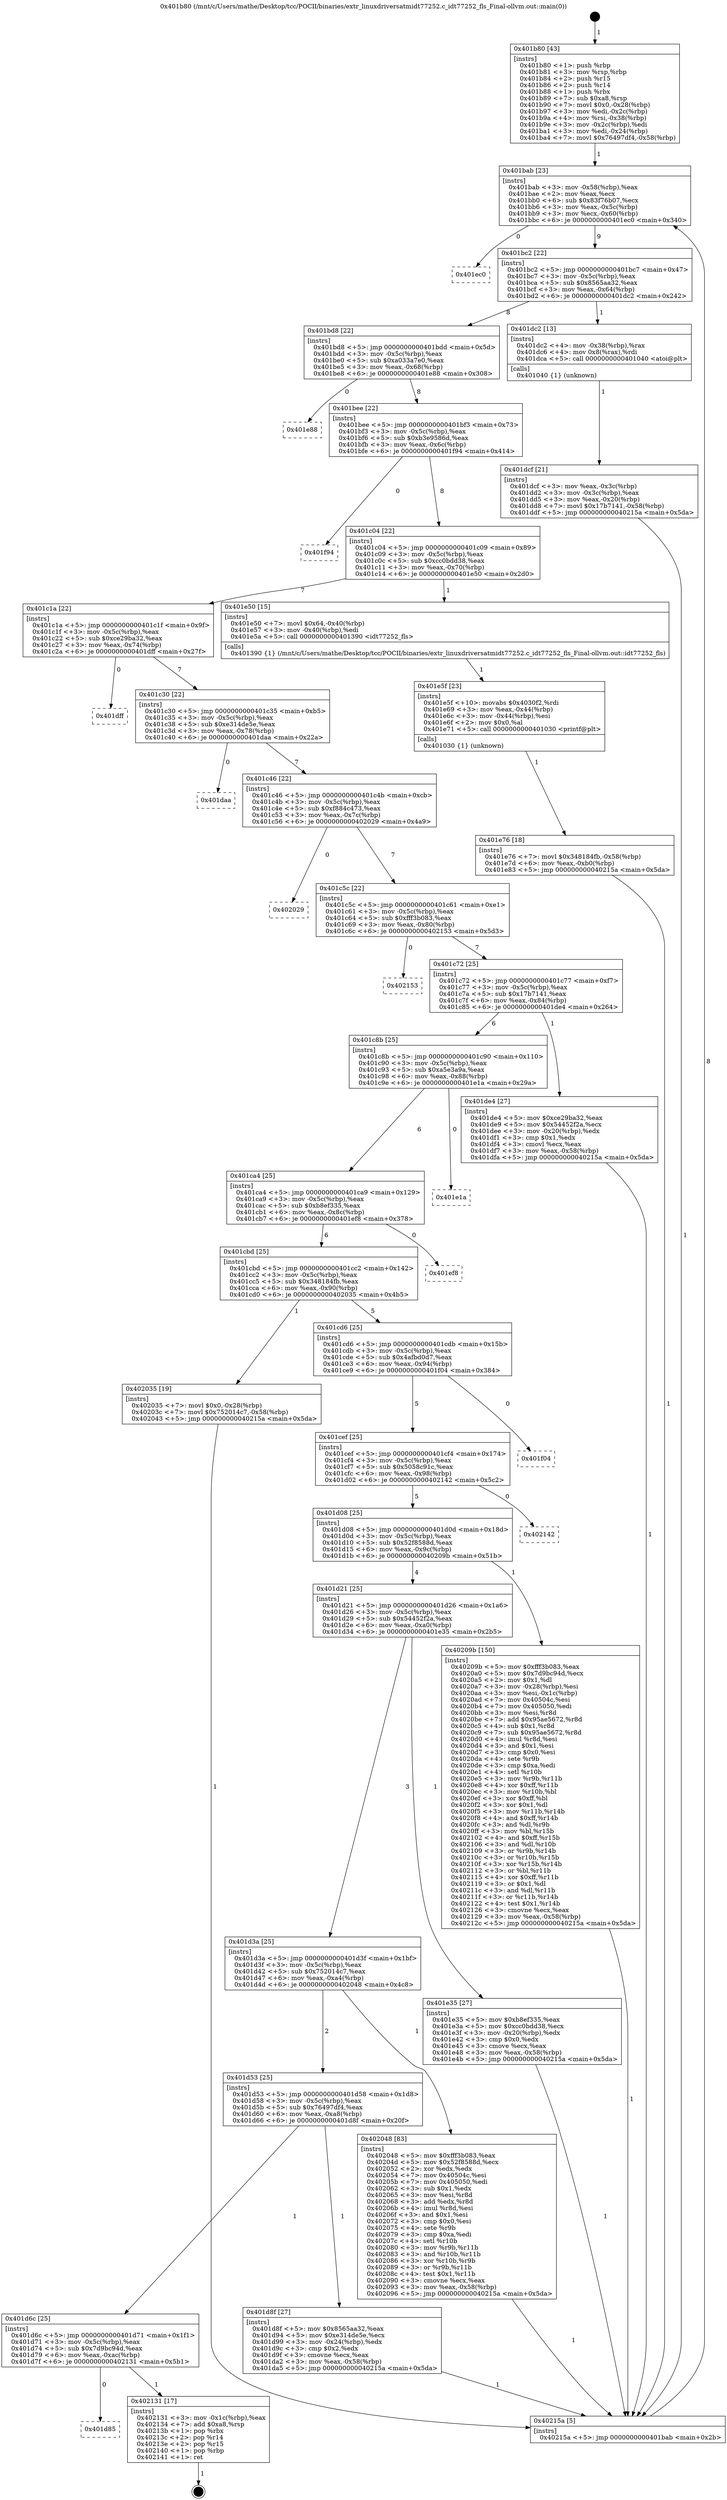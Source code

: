 digraph "0x401b80" {
  label = "0x401b80 (/mnt/c/Users/mathe/Desktop/tcc/POCII/binaries/extr_linuxdriversatmidt77252.c_idt77252_fls_Final-ollvm.out::main(0))"
  labelloc = "t"
  node[shape=record]

  Entry [label="",width=0.3,height=0.3,shape=circle,fillcolor=black,style=filled]
  "0x401bab" [label="{
     0x401bab [23]\l
     | [instrs]\l
     &nbsp;&nbsp;0x401bab \<+3\>: mov -0x58(%rbp),%eax\l
     &nbsp;&nbsp;0x401bae \<+2\>: mov %eax,%ecx\l
     &nbsp;&nbsp;0x401bb0 \<+6\>: sub $0x83f76b07,%ecx\l
     &nbsp;&nbsp;0x401bb6 \<+3\>: mov %eax,-0x5c(%rbp)\l
     &nbsp;&nbsp;0x401bb9 \<+3\>: mov %ecx,-0x60(%rbp)\l
     &nbsp;&nbsp;0x401bbc \<+6\>: je 0000000000401ec0 \<main+0x340\>\l
  }"]
  "0x401ec0" [label="{
     0x401ec0\l
  }", style=dashed]
  "0x401bc2" [label="{
     0x401bc2 [22]\l
     | [instrs]\l
     &nbsp;&nbsp;0x401bc2 \<+5\>: jmp 0000000000401bc7 \<main+0x47\>\l
     &nbsp;&nbsp;0x401bc7 \<+3\>: mov -0x5c(%rbp),%eax\l
     &nbsp;&nbsp;0x401bca \<+5\>: sub $0x8565aa32,%eax\l
     &nbsp;&nbsp;0x401bcf \<+3\>: mov %eax,-0x64(%rbp)\l
     &nbsp;&nbsp;0x401bd2 \<+6\>: je 0000000000401dc2 \<main+0x242\>\l
  }"]
  Exit [label="",width=0.3,height=0.3,shape=circle,fillcolor=black,style=filled,peripheries=2]
  "0x401dc2" [label="{
     0x401dc2 [13]\l
     | [instrs]\l
     &nbsp;&nbsp;0x401dc2 \<+4\>: mov -0x38(%rbp),%rax\l
     &nbsp;&nbsp;0x401dc6 \<+4\>: mov 0x8(%rax),%rdi\l
     &nbsp;&nbsp;0x401dca \<+5\>: call 0000000000401040 \<atoi@plt\>\l
     | [calls]\l
     &nbsp;&nbsp;0x401040 \{1\} (unknown)\l
  }"]
  "0x401bd8" [label="{
     0x401bd8 [22]\l
     | [instrs]\l
     &nbsp;&nbsp;0x401bd8 \<+5\>: jmp 0000000000401bdd \<main+0x5d\>\l
     &nbsp;&nbsp;0x401bdd \<+3\>: mov -0x5c(%rbp),%eax\l
     &nbsp;&nbsp;0x401be0 \<+5\>: sub $0xa033a7e0,%eax\l
     &nbsp;&nbsp;0x401be5 \<+3\>: mov %eax,-0x68(%rbp)\l
     &nbsp;&nbsp;0x401be8 \<+6\>: je 0000000000401e88 \<main+0x308\>\l
  }"]
  "0x401d85" [label="{
     0x401d85\l
  }", style=dashed]
  "0x401e88" [label="{
     0x401e88\l
  }", style=dashed]
  "0x401bee" [label="{
     0x401bee [22]\l
     | [instrs]\l
     &nbsp;&nbsp;0x401bee \<+5\>: jmp 0000000000401bf3 \<main+0x73\>\l
     &nbsp;&nbsp;0x401bf3 \<+3\>: mov -0x5c(%rbp),%eax\l
     &nbsp;&nbsp;0x401bf6 \<+5\>: sub $0xb3e9586d,%eax\l
     &nbsp;&nbsp;0x401bfb \<+3\>: mov %eax,-0x6c(%rbp)\l
     &nbsp;&nbsp;0x401bfe \<+6\>: je 0000000000401f94 \<main+0x414\>\l
  }"]
  "0x402131" [label="{
     0x402131 [17]\l
     | [instrs]\l
     &nbsp;&nbsp;0x402131 \<+3\>: mov -0x1c(%rbp),%eax\l
     &nbsp;&nbsp;0x402134 \<+7\>: add $0xa8,%rsp\l
     &nbsp;&nbsp;0x40213b \<+1\>: pop %rbx\l
     &nbsp;&nbsp;0x40213c \<+2\>: pop %r14\l
     &nbsp;&nbsp;0x40213e \<+2\>: pop %r15\l
     &nbsp;&nbsp;0x402140 \<+1\>: pop %rbp\l
     &nbsp;&nbsp;0x402141 \<+1\>: ret\l
  }"]
  "0x401f94" [label="{
     0x401f94\l
  }", style=dashed]
  "0x401c04" [label="{
     0x401c04 [22]\l
     | [instrs]\l
     &nbsp;&nbsp;0x401c04 \<+5\>: jmp 0000000000401c09 \<main+0x89\>\l
     &nbsp;&nbsp;0x401c09 \<+3\>: mov -0x5c(%rbp),%eax\l
     &nbsp;&nbsp;0x401c0c \<+5\>: sub $0xcc0bdd38,%eax\l
     &nbsp;&nbsp;0x401c11 \<+3\>: mov %eax,-0x70(%rbp)\l
     &nbsp;&nbsp;0x401c14 \<+6\>: je 0000000000401e50 \<main+0x2d0\>\l
  }"]
  "0x401e76" [label="{
     0x401e76 [18]\l
     | [instrs]\l
     &nbsp;&nbsp;0x401e76 \<+7\>: movl $0x348184fb,-0x58(%rbp)\l
     &nbsp;&nbsp;0x401e7d \<+6\>: mov %eax,-0xb0(%rbp)\l
     &nbsp;&nbsp;0x401e83 \<+5\>: jmp 000000000040215a \<main+0x5da\>\l
  }"]
  "0x401e50" [label="{
     0x401e50 [15]\l
     | [instrs]\l
     &nbsp;&nbsp;0x401e50 \<+7\>: movl $0x64,-0x40(%rbp)\l
     &nbsp;&nbsp;0x401e57 \<+3\>: mov -0x40(%rbp),%edi\l
     &nbsp;&nbsp;0x401e5a \<+5\>: call 0000000000401390 \<idt77252_fls\>\l
     | [calls]\l
     &nbsp;&nbsp;0x401390 \{1\} (/mnt/c/Users/mathe/Desktop/tcc/POCII/binaries/extr_linuxdriversatmidt77252.c_idt77252_fls_Final-ollvm.out::idt77252_fls)\l
  }"]
  "0x401c1a" [label="{
     0x401c1a [22]\l
     | [instrs]\l
     &nbsp;&nbsp;0x401c1a \<+5\>: jmp 0000000000401c1f \<main+0x9f\>\l
     &nbsp;&nbsp;0x401c1f \<+3\>: mov -0x5c(%rbp),%eax\l
     &nbsp;&nbsp;0x401c22 \<+5\>: sub $0xce29ba32,%eax\l
     &nbsp;&nbsp;0x401c27 \<+3\>: mov %eax,-0x74(%rbp)\l
     &nbsp;&nbsp;0x401c2a \<+6\>: je 0000000000401dff \<main+0x27f\>\l
  }"]
  "0x401e5f" [label="{
     0x401e5f [23]\l
     | [instrs]\l
     &nbsp;&nbsp;0x401e5f \<+10\>: movabs $0x4030f2,%rdi\l
     &nbsp;&nbsp;0x401e69 \<+3\>: mov %eax,-0x44(%rbp)\l
     &nbsp;&nbsp;0x401e6c \<+3\>: mov -0x44(%rbp),%esi\l
     &nbsp;&nbsp;0x401e6f \<+2\>: mov $0x0,%al\l
     &nbsp;&nbsp;0x401e71 \<+5\>: call 0000000000401030 \<printf@plt\>\l
     | [calls]\l
     &nbsp;&nbsp;0x401030 \{1\} (unknown)\l
  }"]
  "0x401dff" [label="{
     0x401dff\l
  }", style=dashed]
  "0x401c30" [label="{
     0x401c30 [22]\l
     | [instrs]\l
     &nbsp;&nbsp;0x401c30 \<+5\>: jmp 0000000000401c35 \<main+0xb5\>\l
     &nbsp;&nbsp;0x401c35 \<+3\>: mov -0x5c(%rbp),%eax\l
     &nbsp;&nbsp;0x401c38 \<+5\>: sub $0xe314de5e,%eax\l
     &nbsp;&nbsp;0x401c3d \<+3\>: mov %eax,-0x78(%rbp)\l
     &nbsp;&nbsp;0x401c40 \<+6\>: je 0000000000401daa \<main+0x22a\>\l
  }"]
  "0x401dcf" [label="{
     0x401dcf [21]\l
     | [instrs]\l
     &nbsp;&nbsp;0x401dcf \<+3\>: mov %eax,-0x3c(%rbp)\l
     &nbsp;&nbsp;0x401dd2 \<+3\>: mov -0x3c(%rbp),%eax\l
     &nbsp;&nbsp;0x401dd5 \<+3\>: mov %eax,-0x20(%rbp)\l
     &nbsp;&nbsp;0x401dd8 \<+7\>: movl $0x17b7141,-0x58(%rbp)\l
     &nbsp;&nbsp;0x401ddf \<+5\>: jmp 000000000040215a \<main+0x5da\>\l
  }"]
  "0x401daa" [label="{
     0x401daa\l
  }", style=dashed]
  "0x401c46" [label="{
     0x401c46 [22]\l
     | [instrs]\l
     &nbsp;&nbsp;0x401c46 \<+5\>: jmp 0000000000401c4b \<main+0xcb\>\l
     &nbsp;&nbsp;0x401c4b \<+3\>: mov -0x5c(%rbp),%eax\l
     &nbsp;&nbsp;0x401c4e \<+5\>: sub $0xf884c473,%eax\l
     &nbsp;&nbsp;0x401c53 \<+3\>: mov %eax,-0x7c(%rbp)\l
     &nbsp;&nbsp;0x401c56 \<+6\>: je 0000000000402029 \<main+0x4a9\>\l
  }"]
  "0x401b80" [label="{
     0x401b80 [43]\l
     | [instrs]\l
     &nbsp;&nbsp;0x401b80 \<+1\>: push %rbp\l
     &nbsp;&nbsp;0x401b81 \<+3\>: mov %rsp,%rbp\l
     &nbsp;&nbsp;0x401b84 \<+2\>: push %r15\l
     &nbsp;&nbsp;0x401b86 \<+2\>: push %r14\l
     &nbsp;&nbsp;0x401b88 \<+1\>: push %rbx\l
     &nbsp;&nbsp;0x401b89 \<+7\>: sub $0xa8,%rsp\l
     &nbsp;&nbsp;0x401b90 \<+7\>: movl $0x0,-0x28(%rbp)\l
     &nbsp;&nbsp;0x401b97 \<+3\>: mov %edi,-0x2c(%rbp)\l
     &nbsp;&nbsp;0x401b9a \<+4\>: mov %rsi,-0x38(%rbp)\l
     &nbsp;&nbsp;0x401b9e \<+3\>: mov -0x2c(%rbp),%edi\l
     &nbsp;&nbsp;0x401ba1 \<+3\>: mov %edi,-0x24(%rbp)\l
     &nbsp;&nbsp;0x401ba4 \<+7\>: movl $0x76497df4,-0x58(%rbp)\l
  }"]
  "0x402029" [label="{
     0x402029\l
  }", style=dashed]
  "0x401c5c" [label="{
     0x401c5c [22]\l
     | [instrs]\l
     &nbsp;&nbsp;0x401c5c \<+5\>: jmp 0000000000401c61 \<main+0xe1\>\l
     &nbsp;&nbsp;0x401c61 \<+3\>: mov -0x5c(%rbp),%eax\l
     &nbsp;&nbsp;0x401c64 \<+5\>: sub $0xfff3b083,%eax\l
     &nbsp;&nbsp;0x401c69 \<+3\>: mov %eax,-0x80(%rbp)\l
     &nbsp;&nbsp;0x401c6c \<+6\>: je 0000000000402153 \<main+0x5d3\>\l
  }"]
  "0x40215a" [label="{
     0x40215a [5]\l
     | [instrs]\l
     &nbsp;&nbsp;0x40215a \<+5\>: jmp 0000000000401bab \<main+0x2b\>\l
  }"]
  "0x402153" [label="{
     0x402153\l
  }", style=dashed]
  "0x401c72" [label="{
     0x401c72 [25]\l
     | [instrs]\l
     &nbsp;&nbsp;0x401c72 \<+5\>: jmp 0000000000401c77 \<main+0xf7\>\l
     &nbsp;&nbsp;0x401c77 \<+3\>: mov -0x5c(%rbp),%eax\l
     &nbsp;&nbsp;0x401c7a \<+5\>: sub $0x17b7141,%eax\l
     &nbsp;&nbsp;0x401c7f \<+6\>: mov %eax,-0x84(%rbp)\l
     &nbsp;&nbsp;0x401c85 \<+6\>: je 0000000000401de4 \<main+0x264\>\l
  }"]
  "0x401d6c" [label="{
     0x401d6c [25]\l
     | [instrs]\l
     &nbsp;&nbsp;0x401d6c \<+5\>: jmp 0000000000401d71 \<main+0x1f1\>\l
     &nbsp;&nbsp;0x401d71 \<+3\>: mov -0x5c(%rbp),%eax\l
     &nbsp;&nbsp;0x401d74 \<+5\>: sub $0x7d9bc94d,%eax\l
     &nbsp;&nbsp;0x401d79 \<+6\>: mov %eax,-0xac(%rbp)\l
     &nbsp;&nbsp;0x401d7f \<+6\>: je 0000000000402131 \<main+0x5b1\>\l
  }"]
  "0x401de4" [label="{
     0x401de4 [27]\l
     | [instrs]\l
     &nbsp;&nbsp;0x401de4 \<+5\>: mov $0xce29ba32,%eax\l
     &nbsp;&nbsp;0x401de9 \<+5\>: mov $0x54452f2a,%ecx\l
     &nbsp;&nbsp;0x401dee \<+3\>: mov -0x20(%rbp),%edx\l
     &nbsp;&nbsp;0x401df1 \<+3\>: cmp $0x1,%edx\l
     &nbsp;&nbsp;0x401df4 \<+3\>: cmovl %ecx,%eax\l
     &nbsp;&nbsp;0x401df7 \<+3\>: mov %eax,-0x58(%rbp)\l
     &nbsp;&nbsp;0x401dfa \<+5\>: jmp 000000000040215a \<main+0x5da\>\l
  }"]
  "0x401c8b" [label="{
     0x401c8b [25]\l
     | [instrs]\l
     &nbsp;&nbsp;0x401c8b \<+5\>: jmp 0000000000401c90 \<main+0x110\>\l
     &nbsp;&nbsp;0x401c90 \<+3\>: mov -0x5c(%rbp),%eax\l
     &nbsp;&nbsp;0x401c93 \<+5\>: sub $0xa5e3a9a,%eax\l
     &nbsp;&nbsp;0x401c98 \<+6\>: mov %eax,-0x88(%rbp)\l
     &nbsp;&nbsp;0x401c9e \<+6\>: je 0000000000401e1a \<main+0x29a\>\l
  }"]
  "0x401d8f" [label="{
     0x401d8f [27]\l
     | [instrs]\l
     &nbsp;&nbsp;0x401d8f \<+5\>: mov $0x8565aa32,%eax\l
     &nbsp;&nbsp;0x401d94 \<+5\>: mov $0xe314de5e,%ecx\l
     &nbsp;&nbsp;0x401d99 \<+3\>: mov -0x24(%rbp),%edx\l
     &nbsp;&nbsp;0x401d9c \<+3\>: cmp $0x2,%edx\l
     &nbsp;&nbsp;0x401d9f \<+3\>: cmovne %ecx,%eax\l
     &nbsp;&nbsp;0x401da2 \<+3\>: mov %eax,-0x58(%rbp)\l
     &nbsp;&nbsp;0x401da5 \<+5\>: jmp 000000000040215a \<main+0x5da\>\l
  }"]
  "0x401e1a" [label="{
     0x401e1a\l
  }", style=dashed]
  "0x401ca4" [label="{
     0x401ca4 [25]\l
     | [instrs]\l
     &nbsp;&nbsp;0x401ca4 \<+5\>: jmp 0000000000401ca9 \<main+0x129\>\l
     &nbsp;&nbsp;0x401ca9 \<+3\>: mov -0x5c(%rbp),%eax\l
     &nbsp;&nbsp;0x401cac \<+5\>: sub $0xb8ef335,%eax\l
     &nbsp;&nbsp;0x401cb1 \<+6\>: mov %eax,-0x8c(%rbp)\l
     &nbsp;&nbsp;0x401cb7 \<+6\>: je 0000000000401ef8 \<main+0x378\>\l
  }"]
  "0x401d53" [label="{
     0x401d53 [25]\l
     | [instrs]\l
     &nbsp;&nbsp;0x401d53 \<+5\>: jmp 0000000000401d58 \<main+0x1d8\>\l
     &nbsp;&nbsp;0x401d58 \<+3\>: mov -0x5c(%rbp),%eax\l
     &nbsp;&nbsp;0x401d5b \<+5\>: sub $0x76497df4,%eax\l
     &nbsp;&nbsp;0x401d60 \<+6\>: mov %eax,-0xa8(%rbp)\l
     &nbsp;&nbsp;0x401d66 \<+6\>: je 0000000000401d8f \<main+0x20f\>\l
  }"]
  "0x401ef8" [label="{
     0x401ef8\l
  }", style=dashed]
  "0x401cbd" [label="{
     0x401cbd [25]\l
     | [instrs]\l
     &nbsp;&nbsp;0x401cbd \<+5\>: jmp 0000000000401cc2 \<main+0x142\>\l
     &nbsp;&nbsp;0x401cc2 \<+3\>: mov -0x5c(%rbp),%eax\l
     &nbsp;&nbsp;0x401cc5 \<+5\>: sub $0x348184fb,%eax\l
     &nbsp;&nbsp;0x401cca \<+6\>: mov %eax,-0x90(%rbp)\l
     &nbsp;&nbsp;0x401cd0 \<+6\>: je 0000000000402035 \<main+0x4b5\>\l
  }"]
  "0x402048" [label="{
     0x402048 [83]\l
     | [instrs]\l
     &nbsp;&nbsp;0x402048 \<+5\>: mov $0xfff3b083,%eax\l
     &nbsp;&nbsp;0x40204d \<+5\>: mov $0x52f8588d,%ecx\l
     &nbsp;&nbsp;0x402052 \<+2\>: xor %edx,%edx\l
     &nbsp;&nbsp;0x402054 \<+7\>: mov 0x40504c,%esi\l
     &nbsp;&nbsp;0x40205b \<+7\>: mov 0x405050,%edi\l
     &nbsp;&nbsp;0x402062 \<+3\>: sub $0x1,%edx\l
     &nbsp;&nbsp;0x402065 \<+3\>: mov %esi,%r8d\l
     &nbsp;&nbsp;0x402068 \<+3\>: add %edx,%r8d\l
     &nbsp;&nbsp;0x40206b \<+4\>: imul %r8d,%esi\l
     &nbsp;&nbsp;0x40206f \<+3\>: and $0x1,%esi\l
     &nbsp;&nbsp;0x402072 \<+3\>: cmp $0x0,%esi\l
     &nbsp;&nbsp;0x402075 \<+4\>: sete %r9b\l
     &nbsp;&nbsp;0x402079 \<+3\>: cmp $0xa,%edi\l
     &nbsp;&nbsp;0x40207c \<+4\>: setl %r10b\l
     &nbsp;&nbsp;0x402080 \<+3\>: mov %r9b,%r11b\l
     &nbsp;&nbsp;0x402083 \<+3\>: and %r10b,%r11b\l
     &nbsp;&nbsp;0x402086 \<+3\>: xor %r10b,%r9b\l
     &nbsp;&nbsp;0x402089 \<+3\>: or %r9b,%r11b\l
     &nbsp;&nbsp;0x40208c \<+4\>: test $0x1,%r11b\l
     &nbsp;&nbsp;0x402090 \<+3\>: cmovne %ecx,%eax\l
     &nbsp;&nbsp;0x402093 \<+3\>: mov %eax,-0x58(%rbp)\l
     &nbsp;&nbsp;0x402096 \<+5\>: jmp 000000000040215a \<main+0x5da\>\l
  }"]
  "0x402035" [label="{
     0x402035 [19]\l
     | [instrs]\l
     &nbsp;&nbsp;0x402035 \<+7\>: movl $0x0,-0x28(%rbp)\l
     &nbsp;&nbsp;0x40203c \<+7\>: movl $0x752014c7,-0x58(%rbp)\l
     &nbsp;&nbsp;0x402043 \<+5\>: jmp 000000000040215a \<main+0x5da\>\l
  }"]
  "0x401cd6" [label="{
     0x401cd6 [25]\l
     | [instrs]\l
     &nbsp;&nbsp;0x401cd6 \<+5\>: jmp 0000000000401cdb \<main+0x15b\>\l
     &nbsp;&nbsp;0x401cdb \<+3\>: mov -0x5c(%rbp),%eax\l
     &nbsp;&nbsp;0x401cde \<+5\>: sub $0x4afbd0d7,%eax\l
     &nbsp;&nbsp;0x401ce3 \<+6\>: mov %eax,-0x94(%rbp)\l
     &nbsp;&nbsp;0x401ce9 \<+6\>: je 0000000000401f04 \<main+0x384\>\l
  }"]
  "0x401d3a" [label="{
     0x401d3a [25]\l
     | [instrs]\l
     &nbsp;&nbsp;0x401d3a \<+5\>: jmp 0000000000401d3f \<main+0x1bf\>\l
     &nbsp;&nbsp;0x401d3f \<+3\>: mov -0x5c(%rbp),%eax\l
     &nbsp;&nbsp;0x401d42 \<+5\>: sub $0x752014c7,%eax\l
     &nbsp;&nbsp;0x401d47 \<+6\>: mov %eax,-0xa4(%rbp)\l
     &nbsp;&nbsp;0x401d4d \<+6\>: je 0000000000402048 \<main+0x4c8\>\l
  }"]
  "0x401f04" [label="{
     0x401f04\l
  }", style=dashed]
  "0x401cef" [label="{
     0x401cef [25]\l
     | [instrs]\l
     &nbsp;&nbsp;0x401cef \<+5\>: jmp 0000000000401cf4 \<main+0x174\>\l
     &nbsp;&nbsp;0x401cf4 \<+3\>: mov -0x5c(%rbp),%eax\l
     &nbsp;&nbsp;0x401cf7 \<+5\>: sub $0x5058c91c,%eax\l
     &nbsp;&nbsp;0x401cfc \<+6\>: mov %eax,-0x98(%rbp)\l
     &nbsp;&nbsp;0x401d02 \<+6\>: je 0000000000402142 \<main+0x5c2\>\l
  }"]
  "0x401e35" [label="{
     0x401e35 [27]\l
     | [instrs]\l
     &nbsp;&nbsp;0x401e35 \<+5\>: mov $0xb8ef335,%eax\l
     &nbsp;&nbsp;0x401e3a \<+5\>: mov $0xcc0bdd38,%ecx\l
     &nbsp;&nbsp;0x401e3f \<+3\>: mov -0x20(%rbp),%edx\l
     &nbsp;&nbsp;0x401e42 \<+3\>: cmp $0x0,%edx\l
     &nbsp;&nbsp;0x401e45 \<+3\>: cmove %ecx,%eax\l
     &nbsp;&nbsp;0x401e48 \<+3\>: mov %eax,-0x58(%rbp)\l
     &nbsp;&nbsp;0x401e4b \<+5\>: jmp 000000000040215a \<main+0x5da\>\l
  }"]
  "0x402142" [label="{
     0x402142\l
  }", style=dashed]
  "0x401d08" [label="{
     0x401d08 [25]\l
     | [instrs]\l
     &nbsp;&nbsp;0x401d08 \<+5\>: jmp 0000000000401d0d \<main+0x18d\>\l
     &nbsp;&nbsp;0x401d0d \<+3\>: mov -0x5c(%rbp),%eax\l
     &nbsp;&nbsp;0x401d10 \<+5\>: sub $0x52f8588d,%eax\l
     &nbsp;&nbsp;0x401d15 \<+6\>: mov %eax,-0x9c(%rbp)\l
     &nbsp;&nbsp;0x401d1b \<+6\>: je 000000000040209b \<main+0x51b\>\l
  }"]
  "0x401d21" [label="{
     0x401d21 [25]\l
     | [instrs]\l
     &nbsp;&nbsp;0x401d21 \<+5\>: jmp 0000000000401d26 \<main+0x1a6\>\l
     &nbsp;&nbsp;0x401d26 \<+3\>: mov -0x5c(%rbp),%eax\l
     &nbsp;&nbsp;0x401d29 \<+5\>: sub $0x54452f2a,%eax\l
     &nbsp;&nbsp;0x401d2e \<+6\>: mov %eax,-0xa0(%rbp)\l
     &nbsp;&nbsp;0x401d34 \<+6\>: je 0000000000401e35 \<main+0x2b5\>\l
  }"]
  "0x40209b" [label="{
     0x40209b [150]\l
     | [instrs]\l
     &nbsp;&nbsp;0x40209b \<+5\>: mov $0xfff3b083,%eax\l
     &nbsp;&nbsp;0x4020a0 \<+5\>: mov $0x7d9bc94d,%ecx\l
     &nbsp;&nbsp;0x4020a5 \<+2\>: mov $0x1,%dl\l
     &nbsp;&nbsp;0x4020a7 \<+3\>: mov -0x28(%rbp),%esi\l
     &nbsp;&nbsp;0x4020aa \<+3\>: mov %esi,-0x1c(%rbp)\l
     &nbsp;&nbsp;0x4020ad \<+7\>: mov 0x40504c,%esi\l
     &nbsp;&nbsp;0x4020b4 \<+7\>: mov 0x405050,%edi\l
     &nbsp;&nbsp;0x4020bb \<+3\>: mov %esi,%r8d\l
     &nbsp;&nbsp;0x4020be \<+7\>: add $0x95ae5672,%r8d\l
     &nbsp;&nbsp;0x4020c5 \<+4\>: sub $0x1,%r8d\l
     &nbsp;&nbsp;0x4020c9 \<+7\>: sub $0x95ae5672,%r8d\l
     &nbsp;&nbsp;0x4020d0 \<+4\>: imul %r8d,%esi\l
     &nbsp;&nbsp;0x4020d4 \<+3\>: and $0x1,%esi\l
     &nbsp;&nbsp;0x4020d7 \<+3\>: cmp $0x0,%esi\l
     &nbsp;&nbsp;0x4020da \<+4\>: sete %r9b\l
     &nbsp;&nbsp;0x4020de \<+3\>: cmp $0xa,%edi\l
     &nbsp;&nbsp;0x4020e1 \<+4\>: setl %r10b\l
     &nbsp;&nbsp;0x4020e5 \<+3\>: mov %r9b,%r11b\l
     &nbsp;&nbsp;0x4020e8 \<+4\>: xor $0xff,%r11b\l
     &nbsp;&nbsp;0x4020ec \<+3\>: mov %r10b,%bl\l
     &nbsp;&nbsp;0x4020ef \<+3\>: xor $0xff,%bl\l
     &nbsp;&nbsp;0x4020f2 \<+3\>: xor $0x1,%dl\l
     &nbsp;&nbsp;0x4020f5 \<+3\>: mov %r11b,%r14b\l
     &nbsp;&nbsp;0x4020f8 \<+4\>: and $0xff,%r14b\l
     &nbsp;&nbsp;0x4020fc \<+3\>: and %dl,%r9b\l
     &nbsp;&nbsp;0x4020ff \<+3\>: mov %bl,%r15b\l
     &nbsp;&nbsp;0x402102 \<+4\>: and $0xff,%r15b\l
     &nbsp;&nbsp;0x402106 \<+3\>: and %dl,%r10b\l
     &nbsp;&nbsp;0x402109 \<+3\>: or %r9b,%r14b\l
     &nbsp;&nbsp;0x40210c \<+3\>: or %r10b,%r15b\l
     &nbsp;&nbsp;0x40210f \<+3\>: xor %r15b,%r14b\l
     &nbsp;&nbsp;0x402112 \<+3\>: or %bl,%r11b\l
     &nbsp;&nbsp;0x402115 \<+4\>: xor $0xff,%r11b\l
     &nbsp;&nbsp;0x402119 \<+3\>: or $0x1,%dl\l
     &nbsp;&nbsp;0x40211c \<+3\>: and %dl,%r11b\l
     &nbsp;&nbsp;0x40211f \<+3\>: or %r11b,%r14b\l
     &nbsp;&nbsp;0x402122 \<+4\>: test $0x1,%r14b\l
     &nbsp;&nbsp;0x402126 \<+3\>: cmovne %ecx,%eax\l
     &nbsp;&nbsp;0x402129 \<+3\>: mov %eax,-0x58(%rbp)\l
     &nbsp;&nbsp;0x40212c \<+5\>: jmp 000000000040215a \<main+0x5da\>\l
  }"]
  Entry -> "0x401b80" [label=" 1"]
  "0x401bab" -> "0x401ec0" [label=" 0"]
  "0x401bab" -> "0x401bc2" [label=" 9"]
  "0x402131" -> Exit [label=" 1"]
  "0x401bc2" -> "0x401dc2" [label=" 1"]
  "0x401bc2" -> "0x401bd8" [label=" 8"]
  "0x401d6c" -> "0x401d85" [label=" 0"]
  "0x401bd8" -> "0x401e88" [label=" 0"]
  "0x401bd8" -> "0x401bee" [label=" 8"]
  "0x401d6c" -> "0x402131" [label=" 1"]
  "0x401bee" -> "0x401f94" [label=" 0"]
  "0x401bee" -> "0x401c04" [label=" 8"]
  "0x40209b" -> "0x40215a" [label=" 1"]
  "0x401c04" -> "0x401e50" [label=" 1"]
  "0x401c04" -> "0x401c1a" [label=" 7"]
  "0x402048" -> "0x40215a" [label=" 1"]
  "0x401c1a" -> "0x401dff" [label=" 0"]
  "0x401c1a" -> "0x401c30" [label=" 7"]
  "0x402035" -> "0x40215a" [label=" 1"]
  "0x401c30" -> "0x401daa" [label=" 0"]
  "0x401c30" -> "0x401c46" [label=" 7"]
  "0x401e76" -> "0x40215a" [label=" 1"]
  "0x401c46" -> "0x402029" [label=" 0"]
  "0x401c46" -> "0x401c5c" [label=" 7"]
  "0x401e5f" -> "0x401e76" [label=" 1"]
  "0x401c5c" -> "0x402153" [label=" 0"]
  "0x401c5c" -> "0x401c72" [label=" 7"]
  "0x401e50" -> "0x401e5f" [label=" 1"]
  "0x401c72" -> "0x401de4" [label=" 1"]
  "0x401c72" -> "0x401c8b" [label=" 6"]
  "0x401e35" -> "0x40215a" [label=" 1"]
  "0x401c8b" -> "0x401e1a" [label=" 0"]
  "0x401c8b" -> "0x401ca4" [label=" 6"]
  "0x401de4" -> "0x40215a" [label=" 1"]
  "0x401ca4" -> "0x401ef8" [label=" 0"]
  "0x401ca4" -> "0x401cbd" [label=" 6"]
  "0x401dc2" -> "0x401dcf" [label=" 1"]
  "0x401cbd" -> "0x402035" [label=" 1"]
  "0x401cbd" -> "0x401cd6" [label=" 5"]
  "0x40215a" -> "0x401bab" [label=" 8"]
  "0x401cd6" -> "0x401f04" [label=" 0"]
  "0x401cd6" -> "0x401cef" [label=" 5"]
  "0x401d8f" -> "0x40215a" [label=" 1"]
  "0x401cef" -> "0x402142" [label=" 0"]
  "0x401cef" -> "0x401d08" [label=" 5"]
  "0x401d53" -> "0x401d6c" [label=" 1"]
  "0x401d08" -> "0x40209b" [label=" 1"]
  "0x401d08" -> "0x401d21" [label=" 4"]
  "0x401d53" -> "0x401d8f" [label=" 1"]
  "0x401d21" -> "0x401e35" [label=" 1"]
  "0x401d21" -> "0x401d3a" [label=" 3"]
  "0x401b80" -> "0x401bab" [label=" 1"]
  "0x401d3a" -> "0x402048" [label=" 1"]
  "0x401d3a" -> "0x401d53" [label=" 2"]
  "0x401dcf" -> "0x40215a" [label=" 1"]
}
